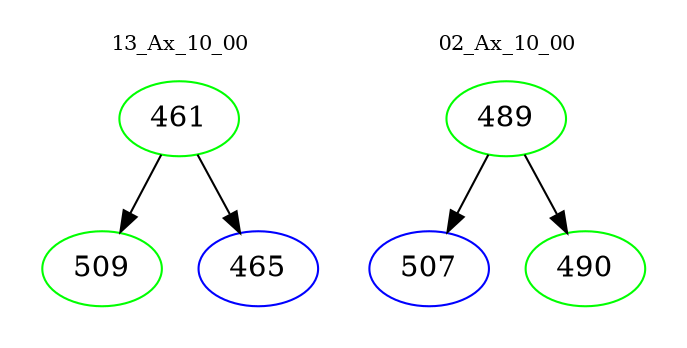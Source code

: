 digraph{
subgraph cluster_0 {
color = white
label = "13_Ax_10_00";
fontsize=10;
T0_461 [label="461", color="green"]
T0_461 -> T0_509 [color="black"]
T0_509 [label="509", color="green"]
T0_461 -> T0_465 [color="black"]
T0_465 [label="465", color="blue"]
}
subgraph cluster_1 {
color = white
label = "02_Ax_10_00";
fontsize=10;
T1_489 [label="489", color="green"]
T1_489 -> T1_507 [color="black"]
T1_507 [label="507", color="blue"]
T1_489 -> T1_490 [color="black"]
T1_490 [label="490", color="green"]
}
}
